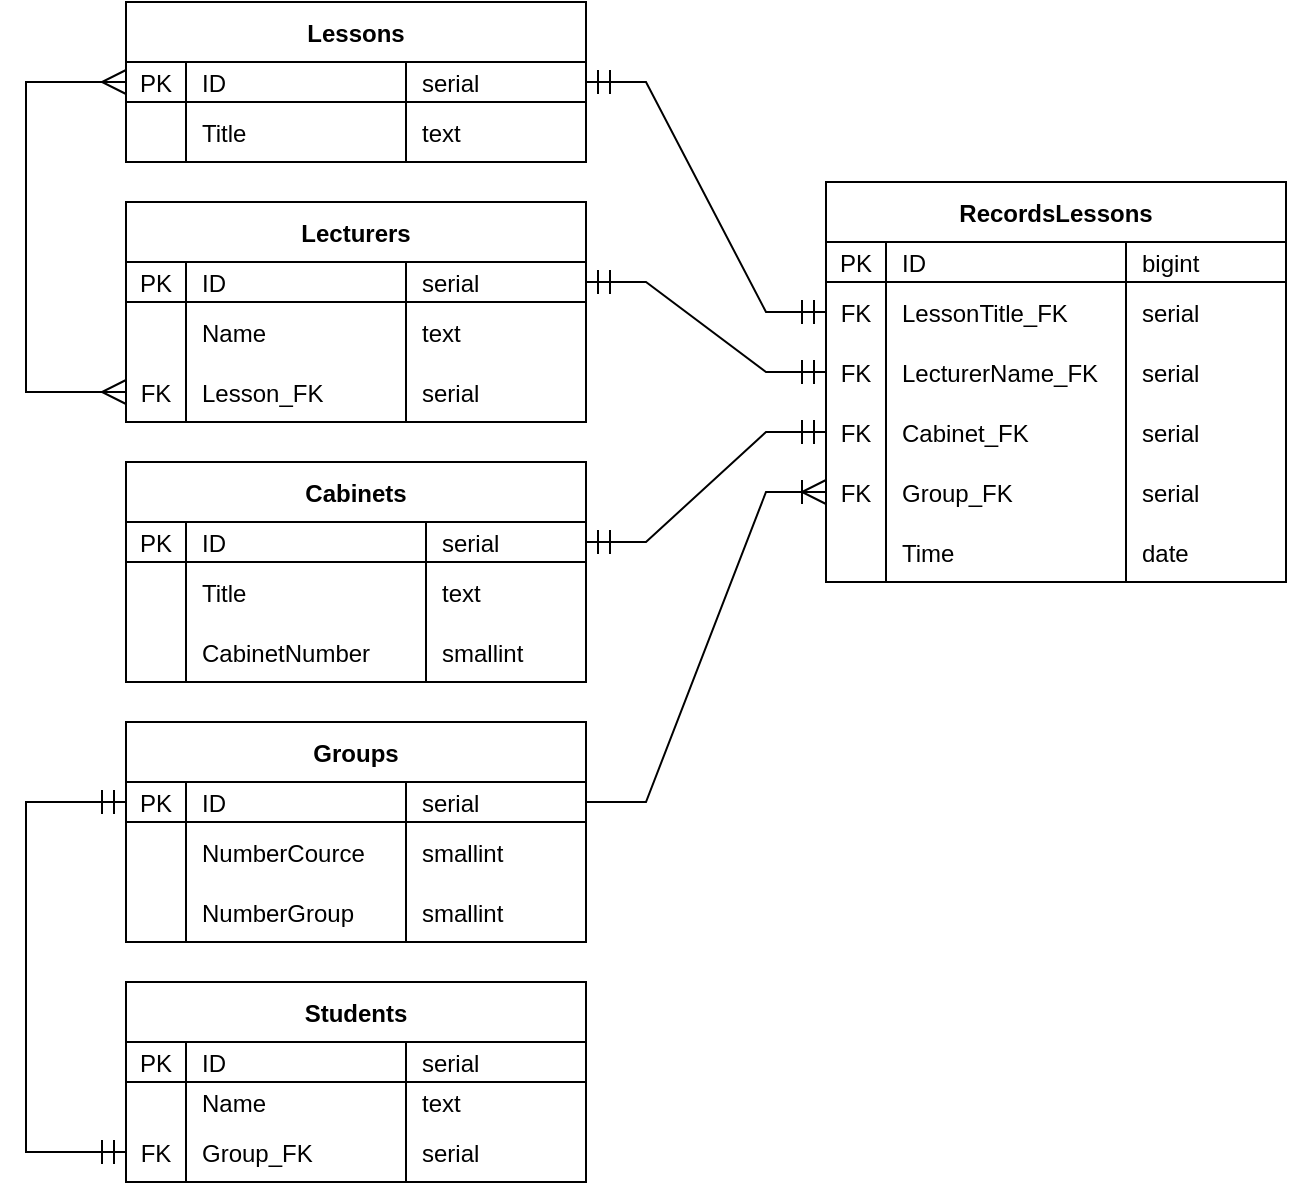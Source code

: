 <mxfile version="20.2.7" type="device"><diagram id="XD9yPlMO_TizSKLpMIDe" name="Страница 1"><mxGraphModel dx="1422" dy="794" grid="1" gridSize="10" guides="1" tooltips="1" connect="1" arrows="1" fold="1" page="1" pageScale="1" pageWidth="827" pageHeight="1169" math="0" shadow="0"><root><mxCell id="0"/><mxCell id="1" parent="0"/><mxCell id="Wfd8uK7liBWVRpTkFalm-2" value="Students" style="shape=table;startSize=30;container=1;collapsible=1;childLayout=tableLayout;fixedRows=1;rowLines=0;fontStyle=1;align=center;resizeLast=1;" parent="1" vertex="1"><mxGeometry x="140" y="540" width="230" height="100" as="geometry"/></mxCell><mxCell id="Wfd8uK7liBWVRpTkFalm-3" value="" style="shape=tableRow;horizontal=0;startSize=0;swimlaneHead=0;swimlaneBody=0;fillColor=none;collapsible=0;dropTarget=0;points=[[0,0.5],[1,0.5]];portConstraint=eastwest;top=0;left=0;right=0;bottom=1;" parent="Wfd8uK7liBWVRpTkFalm-2" vertex="1"><mxGeometry y="30" width="230" height="20" as="geometry"/></mxCell><mxCell id="Wfd8uK7liBWVRpTkFalm-4" value="PK" style="shape=partialRectangle;connectable=0;fillColor=none;top=0;left=0;bottom=0;right=0;fontStyle=0;overflow=hidden;" parent="Wfd8uK7liBWVRpTkFalm-3" vertex="1"><mxGeometry width="30" height="20" as="geometry"><mxRectangle width="30" height="20" as="alternateBounds"/></mxGeometry></mxCell><mxCell id="Wfd8uK7liBWVRpTkFalm-5" value="ID" style="shape=partialRectangle;connectable=0;fillColor=none;top=0;left=0;bottom=0;right=0;align=left;spacingLeft=6;fontStyle=0;overflow=hidden;strokeColor=default;" parent="Wfd8uK7liBWVRpTkFalm-3" vertex="1"><mxGeometry x="30" width="110" height="20" as="geometry"><mxRectangle width="110" height="20" as="alternateBounds"/></mxGeometry></mxCell><mxCell id="21vUykJ4YSxLr2BQ7JBS-37" value="serial" style="shape=partialRectangle;connectable=0;fillColor=none;top=0;left=0;bottom=0;right=0;align=left;spacingLeft=6;fontStyle=0;overflow=hidden;strokeColor=default;" vertex="1" parent="Wfd8uK7liBWVRpTkFalm-3"><mxGeometry x="140" width="90" height="20" as="geometry"><mxRectangle width="90" height="20" as="alternateBounds"/></mxGeometry></mxCell><mxCell id="Wfd8uK7liBWVRpTkFalm-6" value="" style="shape=tableRow;horizontal=0;startSize=0;swimlaneHead=0;swimlaneBody=0;fillColor=none;collapsible=0;dropTarget=0;points=[[0,0.5],[1,0.5]];portConstraint=eastwest;top=0;left=0;right=0;bottom=0;" parent="Wfd8uK7liBWVRpTkFalm-2" vertex="1"><mxGeometry y="50" width="230" height="20" as="geometry"/></mxCell><mxCell id="Wfd8uK7liBWVRpTkFalm-7" value="&#10;&lt;span style=&quot;color: rgb(0, 0, 0); font-family: Helvetica; font-size: 12px; font-style: normal; font-variant-ligatures: normal; font-variant-caps: normal; font-weight: 400; letter-spacing: normal; orphans: 2; text-align: left; text-indent: 0px; text-transform: none; widows: 2; word-spacing: 0px; -webkit-text-stroke-width: 0px; background-color: rgb(248, 249, 250); text-decoration-thickness: initial; text-decoration-style: initial; text-decoration-color: initial; float: none; display: inline !important;&quot;&gt;text&lt;/span&gt;&#10;&#10;" style="shape=partialRectangle;connectable=0;fillColor=none;top=0;left=0;bottom=0;right=0;editable=1;overflow=hidden;" parent="Wfd8uK7liBWVRpTkFalm-6" vertex="1"><mxGeometry width="30" height="20" as="geometry"><mxRectangle width="30" height="20" as="alternateBounds"/></mxGeometry></mxCell><mxCell id="Wfd8uK7liBWVRpTkFalm-8" value="Name" style="shape=partialRectangle;connectable=0;fillColor=none;top=0;left=0;bottom=0;right=0;align=left;spacingLeft=6;overflow=hidden;" parent="Wfd8uK7liBWVRpTkFalm-6" vertex="1"><mxGeometry x="30" width="110" height="20" as="geometry"><mxRectangle width="110" height="20" as="alternateBounds"/></mxGeometry></mxCell><mxCell id="21vUykJ4YSxLr2BQ7JBS-38" value="text" style="shape=partialRectangle;connectable=0;fillColor=none;top=0;left=0;bottom=0;right=0;align=left;spacingLeft=6;overflow=hidden;" vertex="1" parent="Wfd8uK7liBWVRpTkFalm-6"><mxGeometry x="140" width="90" height="20" as="geometry"><mxRectangle width="90" height="20" as="alternateBounds"/></mxGeometry></mxCell><mxCell id="Wfd8uK7liBWVRpTkFalm-9" value="" style="shape=tableRow;horizontal=0;startSize=0;swimlaneHead=0;swimlaneBody=0;fillColor=none;collapsible=0;dropTarget=0;points=[[0,0.5],[1,0.5]];portConstraint=eastwest;top=0;left=0;right=0;bottom=0;" parent="Wfd8uK7liBWVRpTkFalm-2" vertex="1"><mxGeometry y="70" width="230" height="30" as="geometry"/></mxCell><mxCell id="Wfd8uK7liBWVRpTkFalm-10" value="FK" style="shape=partialRectangle;connectable=0;fillColor=none;top=0;left=0;bottom=0;right=0;editable=1;overflow=hidden;" parent="Wfd8uK7liBWVRpTkFalm-9" vertex="1"><mxGeometry width="30" height="30" as="geometry"><mxRectangle width="30" height="30" as="alternateBounds"/></mxGeometry></mxCell><mxCell id="Wfd8uK7liBWVRpTkFalm-11" value="Group_FK" style="shape=partialRectangle;connectable=0;fillColor=none;top=0;left=0;bottom=0;right=0;align=left;spacingLeft=6;overflow=hidden;" parent="Wfd8uK7liBWVRpTkFalm-9" vertex="1"><mxGeometry x="30" width="110" height="30" as="geometry"><mxRectangle width="110" height="30" as="alternateBounds"/></mxGeometry></mxCell><mxCell id="21vUykJ4YSxLr2BQ7JBS-39" value="serial" style="shape=partialRectangle;connectable=0;fillColor=none;top=0;left=0;bottom=0;right=0;align=left;spacingLeft=6;overflow=hidden;" vertex="1" parent="Wfd8uK7liBWVRpTkFalm-9"><mxGeometry x="140" width="90" height="30" as="geometry"><mxRectangle width="90" height="30" as="alternateBounds"/></mxGeometry></mxCell><mxCell id="Wfd8uK7liBWVRpTkFalm-29" value="Lecturers" style="shape=table;startSize=30;container=1;collapsible=1;childLayout=tableLayout;fixedRows=1;rowLines=0;fontStyle=1;align=center;resizeLast=1;strokeColor=default;" parent="1" vertex="1"><mxGeometry x="140" y="150" width="230" height="110" as="geometry"/></mxCell><mxCell id="Wfd8uK7liBWVRpTkFalm-30" value="" style="shape=tableRow;horizontal=0;startSize=0;swimlaneHead=0;swimlaneBody=0;fillColor=none;collapsible=0;dropTarget=0;points=[[0,0.5],[1,0.5]];portConstraint=eastwest;top=0;left=0;right=0;bottom=1;strokeColor=default;" parent="Wfd8uK7liBWVRpTkFalm-29" vertex="1"><mxGeometry y="30" width="230" height="20" as="geometry"/></mxCell><mxCell id="Wfd8uK7liBWVRpTkFalm-31" value="PK" style="shape=partialRectangle;connectable=0;fillColor=none;top=0;left=0;bottom=0;right=0;fontStyle=0;overflow=hidden;strokeColor=default;" parent="Wfd8uK7liBWVRpTkFalm-30" vertex="1"><mxGeometry width="30" height="20" as="geometry"><mxRectangle width="30" height="20" as="alternateBounds"/></mxGeometry></mxCell><mxCell id="Wfd8uK7liBWVRpTkFalm-32" value="ID" style="shape=partialRectangle;connectable=0;fillColor=none;top=0;left=0;bottom=0;right=0;align=left;spacingLeft=6;fontStyle=0;overflow=hidden;strokeColor=default;" parent="Wfd8uK7liBWVRpTkFalm-30" vertex="1"><mxGeometry x="30" width="110" height="20" as="geometry"><mxRectangle width="110" height="20" as="alternateBounds"/></mxGeometry></mxCell><mxCell id="21vUykJ4YSxLr2BQ7JBS-31" value="serial" style="shape=partialRectangle;connectable=0;fillColor=none;top=0;left=0;bottom=0;right=0;align=left;spacingLeft=6;fontStyle=0;overflow=hidden;strokeColor=default;" vertex="1" parent="Wfd8uK7liBWVRpTkFalm-30"><mxGeometry x="140" width="90" height="20" as="geometry"><mxRectangle width="90" height="20" as="alternateBounds"/></mxGeometry></mxCell><mxCell id="Wfd8uK7liBWVRpTkFalm-33" value="" style="shape=tableRow;horizontal=0;startSize=0;swimlaneHead=0;swimlaneBody=0;fillColor=none;collapsible=0;dropTarget=0;points=[[0,0.5],[1,0.5]];portConstraint=eastwest;top=0;left=0;right=0;bottom=0;strokeColor=default;" parent="Wfd8uK7liBWVRpTkFalm-29" vertex="1"><mxGeometry y="50" width="230" height="30" as="geometry"/></mxCell><mxCell id="Wfd8uK7liBWVRpTkFalm-34" value="" style="shape=partialRectangle;connectable=0;fillColor=none;top=0;left=0;bottom=0;right=0;editable=1;overflow=hidden;strokeColor=default;" parent="Wfd8uK7liBWVRpTkFalm-33" vertex="1"><mxGeometry width="30" height="30" as="geometry"><mxRectangle width="30" height="30" as="alternateBounds"/></mxGeometry></mxCell><mxCell id="Wfd8uK7liBWVRpTkFalm-35" value="Name" style="shape=partialRectangle;connectable=0;fillColor=none;top=0;left=0;bottom=0;right=0;align=left;spacingLeft=6;overflow=hidden;strokeColor=default;" parent="Wfd8uK7liBWVRpTkFalm-33" vertex="1"><mxGeometry x="30" width="110" height="30" as="geometry"><mxRectangle width="110" height="30" as="alternateBounds"/></mxGeometry></mxCell><mxCell id="21vUykJ4YSxLr2BQ7JBS-32" value="text" style="shape=partialRectangle;connectable=0;fillColor=none;top=0;left=0;bottom=0;right=0;align=left;spacingLeft=6;overflow=hidden;strokeColor=default;" vertex="1" parent="Wfd8uK7liBWVRpTkFalm-33"><mxGeometry x="140" width="90" height="30" as="geometry"><mxRectangle width="90" height="30" as="alternateBounds"/></mxGeometry></mxCell><mxCell id="plt4zdWSkdok4jRX2tAt-1" style="shape=tableRow;horizontal=0;startSize=0;swimlaneHead=0;swimlaneBody=0;fillColor=none;collapsible=0;dropTarget=0;points=[[0,0.5],[1,0.5]];portConstraint=eastwest;top=0;left=0;right=0;bottom=0;strokeColor=default;" parent="Wfd8uK7liBWVRpTkFalm-29" vertex="1"><mxGeometry y="80" width="230" height="30" as="geometry"/></mxCell><mxCell id="plt4zdWSkdok4jRX2tAt-2" value="FK" style="shape=partialRectangle;connectable=0;fillColor=none;top=0;left=0;bottom=0;right=0;editable=1;overflow=hidden;strokeColor=default;" parent="plt4zdWSkdok4jRX2tAt-1" vertex="1"><mxGeometry width="30" height="30" as="geometry"><mxRectangle width="30" height="30" as="alternateBounds"/></mxGeometry></mxCell><mxCell id="plt4zdWSkdok4jRX2tAt-3" value="Lesson_FK" style="shape=partialRectangle;connectable=0;fillColor=none;top=0;left=0;bottom=0;right=0;align=left;spacingLeft=6;overflow=hidden;strokeColor=default;" parent="plt4zdWSkdok4jRX2tAt-1" vertex="1"><mxGeometry x="30" width="110" height="30" as="geometry"><mxRectangle width="110" height="30" as="alternateBounds"/></mxGeometry></mxCell><mxCell id="21vUykJ4YSxLr2BQ7JBS-33" value="serial" style="shape=partialRectangle;connectable=0;fillColor=none;top=0;left=0;bottom=0;right=0;align=left;spacingLeft=6;overflow=hidden;strokeColor=default;" vertex="1" parent="plt4zdWSkdok4jRX2tAt-1"><mxGeometry x="140" width="90" height="30" as="geometry"><mxRectangle width="90" height="30" as="alternateBounds"/></mxGeometry></mxCell><mxCell id="Wfd8uK7liBWVRpTkFalm-43" value="Lessons" style="shape=table;startSize=30;container=1;collapsible=1;childLayout=tableLayout;fixedRows=1;rowLines=0;fontStyle=1;align=center;resizeLast=1;strokeColor=default;" parent="1" vertex="1"><mxGeometry x="140" y="50" width="230" height="80" as="geometry"/></mxCell><mxCell id="Wfd8uK7liBWVRpTkFalm-44" value="" style="shape=tableRow;horizontal=0;startSize=0;swimlaneHead=0;swimlaneBody=0;fillColor=none;collapsible=0;dropTarget=0;points=[[0,0.5],[1,0.5]];portConstraint=eastwest;top=0;left=0;right=0;bottom=1;strokeColor=default;" parent="Wfd8uK7liBWVRpTkFalm-43" vertex="1"><mxGeometry y="30" width="230" height="20" as="geometry"/></mxCell><mxCell id="Wfd8uK7liBWVRpTkFalm-45" value="PK" style="shape=partialRectangle;connectable=0;fillColor=none;top=0;left=0;bottom=0;right=0;fontStyle=0;overflow=hidden;strokeColor=default;" parent="Wfd8uK7liBWVRpTkFalm-44" vertex="1"><mxGeometry width="30" height="20" as="geometry"><mxRectangle width="30" height="20" as="alternateBounds"/></mxGeometry></mxCell><mxCell id="Wfd8uK7liBWVRpTkFalm-46" value="ID" style="shape=partialRectangle;connectable=0;fillColor=none;top=0;left=0;bottom=0;right=0;align=left;spacingLeft=6;fontStyle=0;overflow=hidden;strokeColor=default;" parent="Wfd8uK7liBWVRpTkFalm-44" vertex="1"><mxGeometry x="30" width="110" height="20" as="geometry"><mxRectangle width="110" height="20" as="alternateBounds"/></mxGeometry></mxCell><mxCell id="21vUykJ4YSxLr2BQ7JBS-29" value="serial" style="shape=partialRectangle;connectable=0;fillColor=none;top=0;left=0;bottom=0;right=0;align=left;spacingLeft=6;fontStyle=0;overflow=hidden;strokeColor=default;" vertex="1" parent="Wfd8uK7liBWVRpTkFalm-44"><mxGeometry x="140" width="90" height="20" as="geometry"><mxRectangle width="90" height="20" as="alternateBounds"/></mxGeometry></mxCell><mxCell id="Wfd8uK7liBWVRpTkFalm-47" value="" style="shape=tableRow;horizontal=0;startSize=0;swimlaneHead=0;swimlaneBody=0;fillColor=none;collapsible=0;dropTarget=0;points=[[0,0.5],[1,0.5]];portConstraint=eastwest;top=0;left=0;right=0;bottom=0;strokeColor=default;" parent="Wfd8uK7liBWVRpTkFalm-43" vertex="1"><mxGeometry y="50" width="230" height="30" as="geometry"/></mxCell><mxCell id="Wfd8uK7liBWVRpTkFalm-48" value="" style="shape=partialRectangle;connectable=0;fillColor=none;top=0;left=0;bottom=0;right=0;editable=1;overflow=hidden;strokeColor=default;" parent="Wfd8uK7liBWVRpTkFalm-47" vertex="1"><mxGeometry width="30" height="30" as="geometry"><mxRectangle width="30" height="30" as="alternateBounds"/></mxGeometry></mxCell><mxCell id="Wfd8uK7liBWVRpTkFalm-49" value="Title" style="shape=partialRectangle;connectable=0;fillColor=none;top=0;left=0;bottom=0;right=0;align=left;spacingLeft=6;overflow=hidden;strokeColor=default;" parent="Wfd8uK7liBWVRpTkFalm-47" vertex="1"><mxGeometry x="30" width="110" height="30" as="geometry"><mxRectangle width="110" height="30" as="alternateBounds"/></mxGeometry></mxCell><mxCell id="21vUykJ4YSxLr2BQ7JBS-30" value="text" style="shape=partialRectangle;connectable=0;fillColor=none;top=0;left=0;bottom=0;right=0;align=left;spacingLeft=6;overflow=hidden;strokeColor=default;" vertex="1" parent="Wfd8uK7liBWVRpTkFalm-47"><mxGeometry x="140" width="90" height="30" as="geometry"><mxRectangle width="90" height="30" as="alternateBounds"/></mxGeometry></mxCell><mxCell id="Wfd8uK7liBWVRpTkFalm-70" value="RecordsLessons" style="shape=table;startSize=30;container=1;collapsible=1;childLayout=tableLayout;fixedRows=1;rowLines=0;fontStyle=1;align=center;resizeLast=1;strokeColor=default;" parent="1" vertex="1"><mxGeometry x="490" y="140" width="230" height="200" as="geometry"/></mxCell><mxCell id="Wfd8uK7liBWVRpTkFalm-71" value="" style="shape=tableRow;horizontal=0;startSize=0;swimlaneHead=0;swimlaneBody=0;fillColor=none;collapsible=0;dropTarget=0;points=[[0,0.5],[1,0.5]];portConstraint=eastwest;top=0;left=0;right=0;bottom=1;strokeColor=default;" parent="Wfd8uK7liBWVRpTkFalm-70" vertex="1"><mxGeometry y="30" width="230" height="20" as="geometry"/></mxCell><mxCell id="Wfd8uK7liBWVRpTkFalm-72" value="PK" style="shape=partialRectangle;connectable=0;fillColor=none;top=0;left=0;bottom=0;right=0;fontStyle=0;overflow=hidden;strokeColor=default;" parent="Wfd8uK7liBWVRpTkFalm-71" vertex="1"><mxGeometry width="30" height="20" as="geometry"><mxRectangle width="30" height="20" as="alternateBounds"/></mxGeometry></mxCell><mxCell id="Wfd8uK7liBWVRpTkFalm-73" value="ID" style="shape=partialRectangle;connectable=0;fillColor=none;top=0;left=0;bottom=0;right=0;align=left;spacingLeft=6;fontStyle=0;overflow=hidden;strokeColor=default;" parent="Wfd8uK7liBWVRpTkFalm-71" vertex="1"><mxGeometry x="30" width="120" height="20" as="geometry"><mxRectangle width="120" height="20" as="alternateBounds"/></mxGeometry></mxCell><mxCell id="21vUykJ4YSxLr2BQ7JBS-40" value="bigint" style="shape=partialRectangle;connectable=0;fillColor=none;top=0;left=0;bottom=0;right=0;align=left;spacingLeft=6;fontStyle=0;overflow=hidden;strokeColor=default;" vertex="1" parent="Wfd8uK7liBWVRpTkFalm-71"><mxGeometry x="150" width="80" height="20" as="geometry"><mxRectangle width="80" height="20" as="alternateBounds"/></mxGeometry></mxCell><mxCell id="Wfd8uK7liBWVRpTkFalm-74" value="" style="shape=tableRow;horizontal=0;startSize=0;swimlaneHead=0;swimlaneBody=0;fillColor=none;collapsible=0;dropTarget=0;points=[[0,0.5],[1,0.5]];portConstraint=eastwest;top=0;left=0;right=0;bottom=0;strokeColor=default;" parent="Wfd8uK7liBWVRpTkFalm-70" vertex="1"><mxGeometry y="50" width="230" height="30" as="geometry"/></mxCell><mxCell id="Wfd8uK7liBWVRpTkFalm-75" value="FK" style="shape=partialRectangle;connectable=0;fillColor=none;top=0;left=0;bottom=0;right=0;editable=1;overflow=hidden;strokeColor=default;" parent="Wfd8uK7liBWVRpTkFalm-74" vertex="1"><mxGeometry width="30" height="30" as="geometry"><mxRectangle width="30" height="30" as="alternateBounds"/></mxGeometry></mxCell><mxCell id="Wfd8uK7liBWVRpTkFalm-76" value="LessonTitle_FK" style="shape=partialRectangle;connectable=0;fillColor=none;top=0;left=0;bottom=0;right=0;align=left;spacingLeft=6;overflow=hidden;strokeColor=default;" parent="Wfd8uK7liBWVRpTkFalm-74" vertex="1"><mxGeometry x="30" width="120" height="30" as="geometry"><mxRectangle width="120" height="30" as="alternateBounds"/></mxGeometry></mxCell><mxCell id="21vUykJ4YSxLr2BQ7JBS-41" value="serial" style="shape=partialRectangle;connectable=0;fillColor=none;top=0;left=0;bottom=0;right=0;align=left;spacingLeft=6;overflow=hidden;strokeColor=default;" vertex="1" parent="Wfd8uK7liBWVRpTkFalm-74"><mxGeometry x="150" width="80" height="30" as="geometry"><mxRectangle width="80" height="30" as="alternateBounds"/></mxGeometry></mxCell><mxCell id="Wfd8uK7liBWVRpTkFalm-80" value="" style="shape=tableRow;horizontal=0;startSize=0;swimlaneHead=0;swimlaneBody=0;fillColor=none;collapsible=0;dropTarget=0;points=[[0,0.5],[1,0.5]];portConstraint=eastwest;top=0;left=0;right=0;bottom=0;strokeColor=default;" parent="Wfd8uK7liBWVRpTkFalm-70" vertex="1"><mxGeometry y="80" width="230" height="30" as="geometry"/></mxCell><mxCell id="Wfd8uK7liBWVRpTkFalm-81" value="FK" style="shape=partialRectangle;connectable=0;fillColor=none;top=0;left=0;bottom=0;right=0;editable=1;overflow=hidden;strokeColor=default;" parent="Wfd8uK7liBWVRpTkFalm-80" vertex="1"><mxGeometry width="30" height="30" as="geometry"><mxRectangle width="30" height="30" as="alternateBounds"/></mxGeometry></mxCell><mxCell id="Wfd8uK7liBWVRpTkFalm-82" value="LecturerName_FK" style="shape=partialRectangle;connectable=0;fillColor=none;top=0;left=0;bottom=0;right=0;align=left;spacingLeft=6;overflow=hidden;strokeColor=default;" parent="Wfd8uK7liBWVRpTkFalm-80" vertex="1"><mxGeometry x="30" width="120" height="30" as="geometry"><mxRectangle width="120" height="30" as="alternateBounds"/></mxGeometry></mxCell><mxCell id="21vUykJ4YSxLr2BQ7JBS-43" value="serial" style="shape=partialRectangle;connectable=0;fillColor=none;top=0;left=0;bottom=0;right=0;align=left;spacingLeft=6;overflow=hidden;strokeColor=default;" vertex="1" parent="Wfd8uK7liBWVRpTkFalm-80"><mxGeometry x="150" width="80" height="30" as="geometry"><mxRectangle width="80" height="30" as="alternateBounds"/></mxGeometry></mxCell><mxCell id="Wfd8uK7liBWVRpTkFalm-77" value="" style="shape=tableRow;horizontal=0;startSize=0;swimlaneHead=0;swimlaneBody=0;fillColor=none;collapsible=0;dropTarget=0;points=[[0,0.5],[1,0.5]];portConstraint=eastwest;top=0;left=0;right=0;bottom=0;strokeColor=default;" parent="Wfd8uK7liBWVRpTkFalm-70" vertex="1"><mxGeometry y="110" width="230" height="30" as="geometry"/></mxCell><mxCell id="Wfd8uK7liBWVRpTkFalm-78" value="FK" style="shape=partialRectangle;connectable=0;fillColor=none;top=0;left=0;bottom=0;right=0;editable=1;overflow=hidden;strokeColor=default;" parent="Wfd8uK7liBWVRpTkFalm-77" vertex="1"><mxGeometry width="30" height="30" as="geometry"><mxRectangle width="30" height="30" as="alternateBounds"/></mxGeometry></mxCell><mxCell id="Wfd8uK7liBWVRpTkFalm-79" value="Cabinet_FK" style="shape=partialRectangle;connectable=0;fillColor=none;top=0;left=0;bottom=0;right=0;align=left;spacingLeft=6;overflow=hidden;strokeColor=default;" parent="Wfd8uK7liBWVRpTkFalm-77" vertex="1"><mxGeometry x="30" width="120" height="30" as="geometry"><mxRectangle width="120" height="30" as="alternateBounds"/></mxGeometry></mxCell><mxCell id="21vUykJ4YSxLr2BQ7JBS-42" value="serial" style="shape=partialRectangle;connectable=0;fillColor=none;top=0;left=0;bottom=0;right=0;align=left;spacingLeft=6;overflow=hidden;strokeColor=default;" vertex="1" parent="Wfd8uK7liBWVRpTkFalm-77"><mxGeometry x="150" width="80" height="30" as="geometry"><mxRectangle width="80" height="30" as="alternateBounds"/></mxGeometry></mxCell><mxCell id="Wfd8uK7liBWVRpTkFalm-85" style="shape=tableRow;horizontal=0;startSize=0;swimlaneHead=0;swimlaneBody=0;fillColor=none;collapsible=0;dropTarget=0;points=[[0,0.5],[1,0.5]];portConstraint=eastwest;top=0;left=0;right=0;bottom=0;strokeColor=default;" parent="Wfd8uK7liBWVRpTkFalm-70" vertex="1"><mxGeometry y="140" width="230" height="30" as="geometry"/></mxCell><mxCell id="Wfd8uK7liBWVRpTkFalm-86" value="FK" style="shape=partialRectangle;connectable=0;fillColor=none;top=0;left=0;bottom=0;right=0;editable=1;overflow=hidden;strokeColor=default;" parent="Wfd8uK7liBWVRpTkFalm-85" vertex="1"><mxGeometry width="30" height="30" as="geometry"><mxRectangle width="30" height="30" as="alternateBounds"/></mxGeometry></mxCell><mxCell id="Wfd8uK7liBWVRpTkFalm-87" value="Group_FK" style="shape=partialRectangle;connectable=0;fillColor=none;top=0;left=0;bottom=0;right=0;align=left;spacingLeft=6;overflow=hidden;strokeColor=default;" parent="Wfd8uK7liBWVRpTkFalm-85" vertex="1"><mxGeometry x="30" width="120" height="30" as="geometry"><mxRectangle width="120" height="30" as="alternateBounds"/></mxGeometry></mxCell><mxCell id="21vUykJ4YSxLr2BQ7JBS-44" value="serial" style="shape=partialRectangle;connectable=0;fillColor=none;top=0;left=0;bottom=0;right=0;align=left;spacingLeft=6;overflow=hidden;strokeColor=default;" vertex="1" parent="Wfd8uK7liBWVRpTkFalm-85"><mxGeometry x="150" width="80" height="30" as="geometry"><mxRectangle width="80" height="30" as="alternateBounds"/></mxGeometry></mxCell><mxCell id="Wfd8uK7liBWVRpTkFalm-88" style="shape=tableRow;horizontal=0;startSize=0;swimlaneHead=0;swimlaneBody=0;fillColor=none;collapsible=0;dropTarget=0;points=[[0,0.5],[1,0.5]];portConstraint=eastwest;top=0;left=0;right=0;bottom=0;strokeColor=default;" parent="Wfd8uK7liBWVRpTkFalm-70" vertex="1"><mxGeometry y="170" width="230" height="30" as="geometry"/></mxCell><mxCell id="Wfd8uK7liBWVRpTkFalm-89" style="shape=partialRectangle;connectable=0;fillColor=none;top=0;left=0;bottom=0;right=0;editable=1;overflow=hidden;strokeColor=default;" parent="Wfd8uK7liBWVRpTkFalm-88" vertex="1"><mxGeometry width="30" height="30" as="geometry"><mxRectangle width="30" height="30" as="alternateBounds"/></mxGeometry></mxCell><mxCell id="Wfd8uK7liBWVRpTkFalm-90" value="Time" style="shape=partialRectangle;connectable=0;fillColor=none;top=0;left=0;bottom=0;right=0;align=left;spacingLeft=6;overflow=hidden;strokeColor=default;" parent="Wfd8uK7liBWVRpTkFalm-88" vertex="1"><mxGeometry x="30" width="120" height="30" as="geometry"><mxRectangle width="120" height="30" as="alternateBounds"/></mxGeometry></mxCell><mxCell id="21vUykJ4YSxLr2BQ7JBS-45" value="date" style="shape=partialRectangle;connectable=0;fillColor=none;top=0;left=0;bottom=0;right=0;align=left;spacingLeft=6;overflow=hidden;strokeColor=default;" vertex="1" parent="Wfd8uK7liBWVRpTkFalm-88"><mxGeometry x="150" width="80" height="30" as="geometry"><mxRectangle width="80" height="30" as="alternateBounds"/></mxGeometry></mxCell><mxCell id="21vUykJ4YSxLr2BQ7JBS-1" value="Groups" style="shape=table;startSize=30;container=1;collapsible=1;childLayout=tableLayout;fixedRows=1;rowLines=0;fontStyle=1;align=center;resizeLast=1;" vertex="1" parent="1"><mxGeometry x="140" y="410" width="230" height="110" as="geometry"/></mxCell><mxCell id="21vUykJ4YSxLr2BQ7JBS-2" value="" style="shape=tableRow;horizontal=0;startSize=0;swimlaneHead=0;swimlaneBody=0;fillColor=none;collapsible=0;dropTarget=0;points=[[0,0.5],[1,0.5]];portConstraint=eastwest;top=0;left=0;right=0;bottom=1;" vertex="1" parent="21vUykJ4YSxLr2BQ7JBS-1"><mxGeometry y="30" width="230" height="20" as="geometry"/></mxCell><mxCell id="21vUykJ4YSxLr2BQ7JBS-3" value="PK" style="shape=partialRectangle;connectable=0;fillColor=none;top=0;left=0;bottom=0;right=0;fontStyle=0;overflow=hidden;" vertex="1" parent="21vUykJ4YSxLr2BQ7JBS-2"><mxGeometry width="30" height="20" as="geometry"><mxRectangle width="30" height="20" as="alternateBounds"/></mxGeometry></mxCell><mxCell id="21vUykJ4YSxLr2BQ7JBS-4" value="ID" style="shape=partialRectangle;connectable=0;fillColor=none;top=0;left=0;bottom=0;right=0;align=left;spacingLeft=6;fontStyle=0;overflow=hidden;" vertex="1" parent="21vUykJ4YSxLr2BQ7JBS-2"><mxGeometry x="30" width="110" height="20" as="geometry"><mxRectangle width="110" height="20" as="alternateBounds"/></mxGeometry></mxCell><mxCell id="21vUykJ4YSxLr2BQ7JBS-34" value="serial" style="shape=partialRectangle;connectable=0;fillColor=none;top=0;left=0;bottom=0;right=0;align=left;spacingLeft=6;fontStyle=0;overflow=hidden;" vertex="1" parent="21vUykJ4YSxLr2BQ7JBS-2"><mxGeometry x="140" width="90" height="20" as="geometry"><mxRectangle width="90" height="20" as="alternateBounds"/></mxGeometry></mxCell><mxCell id="21vUykJ4YSxLr2BQ7JBS-26" style="shape=tableRow;horizontal=0;startSize=0;swimlaneHead=0;swimlaneBody=0;fillColor=none;collapsible=0;dropTarget=0;points=[[0,0.5],[1,0.5]];portConstraint=eastwest;top=0;left=0;right=0;bottom=0;" vertex="1" parent="21vUykJ4YSxLr2BQ7JBS-1"><mxGeometry y="50" width="230" height="30" as="geometry"/></mxCell><mxCell id="21vUykJ4YSxLr2BQ7JBS-27" style="shape=partialRectangle;connectable=0;fillColor=none;top=0;left=0;bottom=0;right=0;editable=1;overflow=hidden;" vertex="1" parent="21vUykJ4YSxLr2BQ7JBS-26"><mxGeometry width="30" height="30" as="geometry"><mxRectangle width="30" height="30" as="alternateBounds"/></mxGeometry></mxCell><mxCell id="21vUykJ4YSxLr2BQ7JBS-28" value="NumberCource" style="shape=partialRectangle;connectable=0;fillColor=none;top=0;left=0;bottom=0;right=0;align=left;spacingLeft=6;overflow=hidden;" vertex="1" parent="21vUykJ4YSxLr2BQ7JBS-26"><mxGeometry x="30" width="110" height="30" as="geometry"><mxRectangle width="110" height="30" as="alternateBounds"/></mxGeometry></mxCell><mxCell id="21vUykJ4YSxLr2BQ7JBS-35" value="smallint" style="shape=partialRectangle;connectable=0;fillColor=none;top=0;left=0;bottom=0;right=0;align=left;spacingLeft=6;overflow=hidden;" vertex="1" parent="21vUykJ4YSxLr2BQ7JBS-26"><mxGeometry x="140" width="90" height="30" as="geometry"><mxRectangle width="90" height="30" as="alternateBounds"/></mxGeometry></mxCell><mxCell id="21vUykJ4YSxLr2BQ7JBS-5" value="" style="shape=tableRow;horizontal=0;startSize=0;swimlaneHead=0;swimlaneBody=0;fillColor=none;collapsible=0;dropTarget=0;points=[[0,0.5],[1,0.5]];portConstraint=eastwest;top=0;left=0;right=0;bottom=0;" vertex="1" parent="21vUykJ4YSxLr2BQ7JBS-1"><mxGeometry y="80" width="230" height="30" as="geometry"/></mxCell><mxCell id="21vUykJ4YSxLr2BQ7JBS-6" value="" style="shape=partialRectangle;connectable=0;fillColor=none;top=0;left=0;bottom=0;right=0;editable=1;overflow=hidden;" vertex="1" parent="21vUykJ4YSxLr2BQ7JBS-5"><mxGeometry width="30" height="30" as="geometry"><mxRectangle width="30" height="30" as="alternateBounds"/></mxGeometry></mxCell><mxCell id="21vUykJ4YSxLr2BQ7JBS-7" value="NumberGroup" style="shape=partialRectangle;connectable=0;fillColor=none;top=0;left=0;bottom=0;right=0;align=left;spacingLeft=6;overflow=hidden;" vertex="1" parent="21vUykJ4YSxLr2BQ7JBS-5"><mxGeometry x="30" width="110" height="30" as="geometry"><mxRectangle width="110" height="30" as="alternateBounds"/></mxGeometry></mxCell><mxCell id="21vUykJ4YSxLr2BQ7JBS-36" value="smallint" style="shape=partialRectangle;connectable=0;fillColor=none;top=0;left=0;bottom=0;right=0;align=left;spacingLeft=6;overflow=hidden;" vertex="1" parent="21vUykJ4YSxLr2BQ7JBS-5"><mxGeometry x="140" width="90" height="30" as="geometry"><mxRectangle width="90" height="30" as="alternateBounds"/></mxGeometry></mxCell><mxCell id="21vUykJ4YSxLr2BQ7JBS-16" value="" style="edgeStyle=entityRelationEdgeStyle;fontSize=12;html=1;endArrow=ERmandOne;startArrow=ERmandOne;rounded=0;entryX=0;entryY=0.5;entryDx=0;entryDy=0;exitX=1;exitY=0.5;exitDx=0;exitDy=0;endSize=10;startSize=10;" edge="1" parent="1" source="Wfd8uK7liBWVRpTkFalm-44" target="Wfd8uK7liBWVRpTkFalm-74"><mxGeometry width="100" height="100" relative="1" as="geometry"><mxPoint x="390" y="575" as="sourcePoint"/><mxPoint x="430" y="370" as="targetPoint"/></mxGeometry></mxCell><mxCell id="21vUykJ4YSxLr2BQ7JBS-17" value="" style="edgeStyle=entityRelationEdgeStyle;fontSize=12;html=1;endArrow=ERmandOne;startArrow=ERmandOne;rounded=0;entryX=0;entryY=0.5;entryDx=0;entryDy=0;exitX=1;exitY=0.5;exitDx=0;exitDy=0;endSize=10;startSize=10;" edge="1" parent="1" source="Wfd8uK7liBWVRpTkFalm-30" target="Wfd8uK7liBWVRpTkFalm-80"><mxGeometry width="100" height="100" relative="1" as="geometry"><mxPoint x="350" y="505" as="sourcePoint"/><mxPoint x="510" y="460" as="targetPoint"/></mxGeometry></mxCell><mxCell id="21vUykJ4YSxLr2BQ7JBS-19" value="" style="edgeStyle=entityRelationEdgeStyle;fontSize=12;html=1;endArrow=ERoneToMany;rounded=0;entryX=0;entryY=0.5;entryDx=0;entryDy=0;exitX=1;exitY=0.5;exitDx=0;exitDy=0;endSize=10;startSize=10;" edge="1" parent="1" source="21vUykJ4YSxLr2BQ7JBS-2" target="Wfd8uK7liBWVRpTkFalm-85"><mxGeometry width="100" height="100" relative="1" as="geometry"><mxPoint x="400" y="630" as="sourcePoint"/><mxPoint x="500" y="530" as="targetPoint"/></mxGeometry></mxCell><mxCell id="21vUykJ4YSxLr2BQ7JBS-20" value="" style="fontSize=12;html=1;endArrow=ERmandOne;startArrow=ERmandOne;rounded=0;entryX=0;entryY=0.5;entryDx=0;entryDy=0;exitX=0;exitY=0.5;exitDx=0;exitDy=0;edgeStyle=elbowEdgeStyle;endSize=10;startSize=10;" edge="1" parent="1" source="Wfd8uK7liBWVRpTkFalm-9" target="21vUykJ4YSxLr2BQ7JBS-2"><mxGeometry width="100" height="100" relative="1" as="geometry"><mxPoint x="80" y="690" as="sourcePoint"/><mxPoint x="120" y="500" as="targetPoint"/><Array as="points"><mxPoint x="90" y="590"/></Array></mxGeometry></mxCell><mxCell id="21vUykJ4YSxLr2BQ7JBS-24" value="" style="fontSize=12;html=1;endArrow=ERmany;startArrow=ERmany;rounded=0;entryX=0;entryY=0.5;entryDx=0;entryDy=0;exitX=0;exitY=0.5;exitDx=0;exitDy=0;edgeStyle=elbowEdgeStyle;endSize=10;startSize=10;" edge="1" parent="1" source="plt4zdWSkdok4jRX2tAt-1" target="Wfd8uK7liBWVRpTkFalm-44"><mxGeometry width="100" height="100" relative="1" as="geometry"><mxPoint x="120" y="440" as="sourcePoint"/><mxPoint x="160" y="230" as="targetPoint"/><Array as="points"><mxPoint x="90" y="330"/></Array></mxGeometry></mxCell><mxCell id="21vUykJ4YSxLr2BQ7JBS-46" value="Cabinets" style="shape=table;startSize=30;container=1;collapsible=1;childLayout=tableLayout;fixedRows=1;rowLines=0;fontStyle=1;align=center;resizeLast=1;" vertex="1" parent="1"><mxGeometry x="140" y="280" width="230" height="110" as="geometry"/></mxCell><mxCell id="21vUykJ4YSxLr2BQ7JBS-47" value="" style="shape=tableRow;horizontal=0;startSize=0;swimlaneHead=0;swimlaneBody=0;fillColor=none;collapsible=0;dropTarget=0;points=[[0,0.5],[1,0.5]];portConstraint=eastwest;top=0;left=0;right=0;bottom=1;" vertex="1" parent="21vUykJ4YSxLr2BQ7JBS-46"><mxGeometry y="30" width="230" height="20" as="geometry"/></mxCell><mxCell id="21vUykJ4YSxLr2BQ7JBS-48" value="PK" style="shape=partialRectangle;connectable=0;fillColor=none;top=0;left=0;bottom=0;right=0;fontStyle=0;overflow=hidden;" vertex="1" parent="21vUykJ4YSxLr2BQ7JBS-47"><mxGeometry width="30" height="20" as="geometry"><mxRectangle width="30" height="20" as="alternateBounds"/></mxGeometry></mxCell><mxCell id="21vUykJ4YSxLr2BQ7JBS-49" value="ID" style="shape=partialRectangle;connectable=0;fillColor=none;top=0;left=0;bottom=0;right=0;align=left;spacingLeft=6;fontStyle=0;overflow=hidden;" vertex="1" parent="21vUykJ4YSxLr2BQ7JBS-47"><mxGeometry x="30" width="120" height="20" as="geometry"><mxRectangle width="120" height="20" as="alternateBounds"/></mxGeometry></mxCell><mxCell id="21vUykJ4YSxLr2BQ7JBS-59" value="serial" style="shape=partialRectangle;connectable=0;fillColor=none;top=0;left=0;bottom=0;right=0;align=left;spacingLeft=6;fontStyle=0;overflow=hidden;" vertex="1" parent="21vUykJ4YSxLr2BQ7JBS-47"><mxGeometry x="150" width="80" height="20" as="geometry"><mxRectangle width="80" height="20" as="alternateBounds"/></mxGeometry></mxCell><mxCell id="21vUykJ4YSxLr2BQ7JBS-64" style="shape=tableRow;horizontal=0;startSize=0;swimlaneHead=0;swimlaneBody=0;fillColor=none;collapsible=0;dropTarget=0;points=[[0,0.5],[1,0.5]];portConstraint=eastwest;top=0;left=0;right=0;bottom=0;" vertex="1" parent="21vUykJ4YSxLr2BQ7JBS-46"><mxGeometry y="50" width="230" height="30" as="geometry"/></mxCell><mxCell id="21vUykJ4YSxLr2BQ7JBS-65" style="shape=partialRectangle;connectable=0;fillColor=none;top=0;left=0;bottom=0;right=0;editable=1;overflow=hidden;" vertex="1" parent="21vUykJ4YSxLr2BQ7JBS-64"><mxGeometry width="30" height="30" as="geometry"><mxRectangle width="30" height="30" as="alternateBounds"/></mxGeometry></mxCell><mxCell id="21vUykJ4YSxLr2BQ7JBS-66" value="Title" style="shape=partialRectangle;connectable=0;fillColor=none;top=0;left=0;bottom=0;right=0;align=left;spacingLeft=6;overflow=hidden;" vertex="1" parent="21vUykJ4YSxLr2BQ7JBS-64"><mxGeometry x="30" width="120" height="30" as="geometry"><mxRectangle width="120" height="30" as="alternateBounds"/></mxGeometry></mxCell><mxCell id="21vUykJ4YSxLr2BQ7JBS-67" value="text" style="shape=partialRectangle;connectable=0;fillColor=none;top=0;left=0;bottom=0;right=0;align=left;spacingLeft=6;overflow=hidden;" vertex="1" parent="21vUykJ4YSxLr2BQ7JBS-64"><mxGeometry x="150" width="80" height="30" as="geometry"><mxRectangle width="80" height="30" as="alternateBounds"/></mxGeometry></mxCell><mxCell id="21vUykJ4YSxLr2BQ7JBS-50" value="" style="shape=tableRow;horizontal=0;startSize=0;swimlaneHead=0;swimlaneBody=0;fillColor=none;collapsible=0;dropTarget=0;points=[[0,0.5],[1,0.5]];portConstraint=eastwest;top=0;left=0;right=0;bottom=0;" vertex="1" parent="21vUykJ4YSxLr2BQ7JBS-46"><mxGeometry y="80" width="230" height="30" as="geometry"/></mxCell><mxCell id="21vUykJ4YSxLr2BQ7JBS-51" value="" style="shape=partialRectangle;connectable=0;fillColor=none;top=0;left=0;bottom=0;right=0;editable=1;overflow=hidden;" vertex="1" parent="21vUykJ4YSxLr2BQ7JBS-50"><mxGeometry width="30" height="30" as="geometry"><mxRectangle width="30" height="30" as="alternateBounds"/></mxGeometry></mxCell><mxCell id="21vUykJ4YSxLr2BQ7JBS-52" value="CabinetNumber" style="shape=partialRectangle;connectable=0;fillColor=none;top=0;left=0;bottom=0;right=0;align=left;spacingLeft=6;overflow=hidden;" vertex="1" parent="21vUykJ4YSxLr2BQ7JBS-50"><mxGeometry x="30" width="120" height="30" as="geometry"><mxRectangle width="120" height="30" as="alternateBounds"/></mxGeometry></mxCell><mxCell id="21vUykJ4YSxLr2BQ7JBS-60" value="smallint" style="shape=partialRectangle;connectable=0;fillColor=none;top=0;left=0;bottom=0;right=0;align=left;spacingLeft=6;overflow=hidden;" vertex="1" parent="21vUykJ4YSxLr2BQ7JBS-50"><mxGeometry x="150" width="80" height="30" as="geometry"><mxRectangle width="80" height="30" as="alternateBounds"/></mxGeometry></mxCell><mxCell id="21vUykJ4YSxLr2BQ7JBS-63" value="" style="edgeStyle=entityRelationEdgeStyle;fontSize=12;html=1;endArrow=ERmandOne;startArrow=ERmandOne;rounded=0;entryX=0;entryY=0.5;entryDx=0;entryDy=0;exitX=1;exitY=0.5;exitDx=0;exitDy=0;endSize=10;startSize=10;" edge="1" parent="1" source="21vUykJ4YSxLr2BQ7JBS-47" target="Wfd8uK7liBWVRpTkFalm-77"><mxGeometry width="100" height="100" relative="1" as="geometry"><mxPoint x="380" y="100" as="sourcePoint"/><mxPoint x="500" y="295" as="targetPoint"/></mxGeometry></mxCell></root></mxGraphModel></diagram></mxfile>